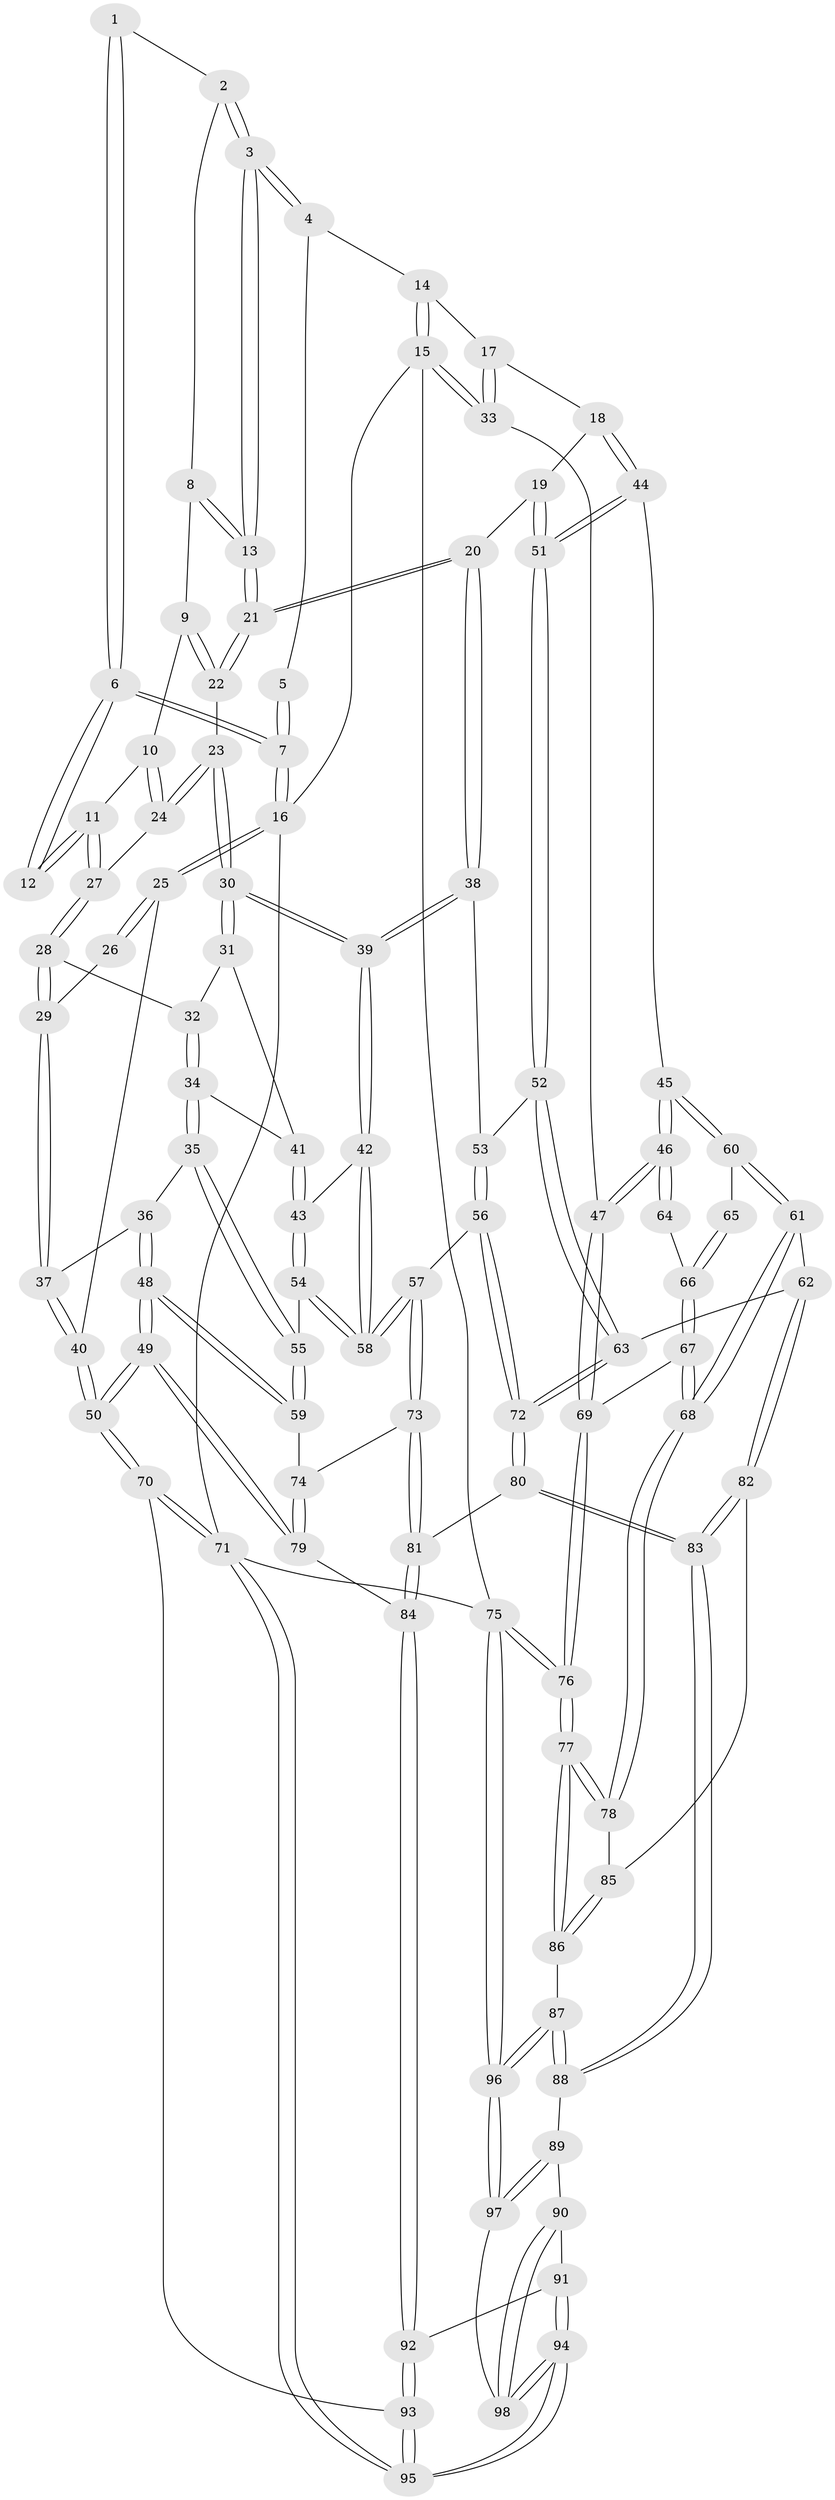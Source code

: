 // coarse degree distribution, {4: 0.46551724137931033, 5: 0.3620689655172414, 2: 0.017241379310344827, 6: 0.06896551724137931, 3: 0.08620689655172414}
// Generated by graph-tools (version 1.1) at 2025/52/02/27/25 19:52:43]
// undirected, 98 vertices, 242 edges
graph export_dot {
graph [start="1"]
  node [color=gray90,style=filled];
  1 [pos="+0.2294182049258172+0.03167347953956757"];
  2 [pos="+0.24817565034224245+0.04828570868350511"];
  3 [pos="+0.47829788972714943+0.052231218824043364"];
  4 [pos="+0.6187668927895362+0"];
  5 [pos="+0.22313887316410363+0"];
  6 [pos="+0.14538380346648222+0.09733371007180198"];
  7 [pos="+0+0"];
  8 [pos="+0.26169261594321075+0.08671584523651464"];
  9 [pos="+0.2731081728658844+0.1303551277000257"];
  10 [pos="+0.1926348508343088+0.14303227938171198"];
  11 [pos="+0.15184389022043768+0.12681076784734985"];
  12 [pos="+0.14308073632391832+0.11108681805188472"];
  13 [pos="+0.4665975257443167+0.09038156552951948"];
  14 [pos="+0.6692956904973303+0"];
  15 [pos="+1+0"];
  16 [pos="+0+0"];
  17 [pos="+0.7481024420033353+0.10079908926291738"];
  18 [pos="+0.7578971381475246+0.1903260937849186"];
  19 [pos="+0.538144603418685+0.2530127737294443"];
  20 [pos="+0.4535797233411809+0.2051323569036147"];
  21 [pos="+0.453267637074456+0.1380455899428945"];
  22 [pos="+0.2743635930459554+0.1317742489834783"];
  23 [pos="+0.2590753580627626+0.22078549786063675"];
  24 [pos="+0.23076168897114932+0.20097097785426124"];
  25 [pos="+0+0.156993791691972"];
  26 [pos="+0.10646810052399656+0.12571781084910977"];
  27 [pos="+0.14847341500035388+0.1973212757104279"];
  28 [pos="+0.1411578116937264+0.216827892491058"];
  29 [pos="+0.06264479574052564+0.24713929912355212"];
  30 [pos="+0.27190496065707775+0.25739123074184495"];
  31 [pos="+0.2215378235564053+0.2690054242271953"];
  32 [pos="+0.1527222727641704+0.22846741391039066"];
  33 [pos="+1+0.14926645270938307"];
  34 [pos="+0.1437609022092919+0.3240702956790783"];
  35 [pos="+0.1321091053365804+0.3328491546962938"];
  36 [pos="+0.046833030480025656+0.2605587646706632"];
  37 [pos="+0.045244469345474075+0.2583898004100786"];
  38 [pos="+0.40081331652007135+0.26464005470015767"];
  39 [pos="+0.35177734811315264+0.30125802552675274"];
  40 [pos="+0+0.18120205317922145"];
  41 [pos="+0.1881599544503743+0.3027742865714657"];
  42 [pos="+0.342795200539188+0.3442876643349246"];
  43 [pos="+0.23077422983100757+0.37928223191872074"];
  44 [pos="+0.7867959206798807+0.24367604849676325"];
  45 [pos="+0.7962100830603336+0.2508582315616396"];
  46 [pos="+1+0.2930466337652642"];
  47 [pos="+1+0.29476996434645797"];
  48 [pos="+0.05234615890954458+0.5241064689623011"];
  49 [pos="+0+0.6691451183831957"];
  50 [pos="+0+0.6765952483132146"];
  51 [pos="+0.604263483233947+0.39862992627021554"];
  52 [pos="+0.6025743410125664+0.4077715266083311"];
  53 [pos="+0.480951114825859+0.36420584092692215"];
  54 [pos="+0.1659859194032404+0.4233474624936129"];
  55 [pos="+0.13544273897886444+0.43160759925551645"];
  56 [pos="+0.4260956206388226+0.5217489327815907"];
  57 [pos="+0.3845186742378212+0.5224013656336914"];
  58 [pos="+0.37552464997764073+0.5007551112422416"];
  59 [pos="+0.07005721255375788+0.5140886851877143"];
  60 [pos="+0.7947461699361319+0.34424827396735735"];
  61 [pos="+0.7319710764428043+0.5550753598375123"];
  62 [pos="+0.6123707857958544+0.5247599196910852"];
  63 [pos="+0.6037095220988775+0.5219581297586826"];
  64 [pos="+0.8804455513451833+0.4041461876915633"];
  65 [pos="+0.8389959745147858+0.39187768708780574"];
  66 [pos="+0.8620373988960366+0.4455750373116476"];
  67 [pos="+0.8634276568855006+0.4786636884333048"];
  68 [pos="+0.7514305791802032+0.5689615495561228"];
  69 [pos="+1+0.41897233510613957"];
  70 [pos="+0+0.7431181740140503"];
  71 [pos="+0+1"];
  72 [pos="+0.5760818816814317+0.5337519805302956"];
  73 [pos="+0.3610471247184126+0.5521238293811223"];
  74 [pos="+0.323991176176416+0.5539350473777259"];
  75 [pos="+1+1"];
  76 [pos="+1+0.8242400037225872"];
  77 [pos="+1+0.7880841354552073"];
  78 [pos="+0.7651262701076541+0.5899789590432215"];
  79 [pos="+0.08981078198946721+0.7095124602118003"];
  80 [pos="+0.5218644103678647+0.7616588772048835"];
  81 [pos="+0.3540372943096264+0.6268536370427561"];
  82 [pos="+0.6332638261260463+0.7401655163862879"];
  83 [pos="+0.5242372865407317+0.7780472397736217"];
  84 [pos="+0.2801384105443777+0.7728954932857901"];
  85 [pos="+0.6884505241800198+0.735523978445041"];
  86 [pos="+0.7263881708405073+0.8627056299936596"];
  87 [pos="+0.6984984145025785+0.887025495373976"];
  88 [pos="+0.5120662722162403+0.8299565740081142"];
  89 [pos="+0.5060926077977482+0.8350844307482403"];
  90 [pos="+0.3788723610526945+0.8524917989995281"];
  91 [pos="+0.3582017467592024+0.8471477782391789"];
  92 [pos="+0.3057583261183929+0.822289862392887"];
  93 [pos="+0.20708389761900864+0.9409574638456232"];
  94 [pos="+0.25603074056951414+1"];
  95 [pos="+0.20966021282932634+1"];
  96 [pos="+0.685952738946398+1"];
  97 [pos="+0.5500712163272599+1"];
  98 [pos="+0.4248983645794741+1"];
  1 -- 2;
  1 -- 6;
  1 -- 6;
  2 -- 3;
  2 -- 3;
  2 -- 8;
  3 -- 4;
  3 -- 4;
  3 -- 13;
  3 -- 13;
  4 -- 5;
  4 -- 14;
  5 -- 7;
  5 -- 7;
  6 -- 7;
  6 -- 7;
  6 -- 12;
  6 -- 12;
  7 -- 16;
  7 -- 16;
  8 -- 9;
  8 -- 13;
  8 -- 13;
  9 -- 10;
  9 -- 22;
  9 -- 22;
  10 -- 11;
  10 -- 24;
  10 -- 24;
  11 -- 12;
  11 -- 12;
  11 -- 27;
  11 -- 27;
  13 -- 21;
  13 -- 21;
  14 -- 15;
  14 -- 15;
  14 -- 17;
  15 -- 16;
  15 -- 33;
  15 -- 33;
  15 -- 75;
  16 -- 25;
  16 -- 25;
  16 -- 71;
  17 -- 18;
  17 -- 33;
  17 -- 33;
  18 -- 19;
  18 -- 44;
  18 -- 44;
  19 -- 20;
  19 -- 51;
  19 -- 51;
  20 -- 21;
  20 -- 21;
  20 -- 38;
  20 -- 38;
  21 -- 22;
  21 -- 22;
  22 -- 23;
  23 -- 24;
  23 -- 24;
  23 -- 30;
  23 -- 30;
  24 -- 27;
  25 -- 26;
  25 -- 26;
  25 -- 40;
  26 -- 29;
  27 -- 28;
  27 -- 28;
  28 -- 29;
  28 -- 29;
  28 -- 32;
  29 -- 37;
  29 -- 37;
  30 -- 31;
  30 -- 31;
  30 -- 39;
  30 -- 39;
  31 -- 32;
  31 -- 41;
  32 -- 34;
  32 -- 34;
  33 -- 47;
  34 -- 35;
  34 -- 35;
  34 -- 41;
  35 -- 36;
  35 -- 55;
  35 -- 55;
  36 -- 37;
  36 -- 48;
  36 -- 48;
  37 -- 40;
  37 -- 40;
  38 -- 39;
  38 -- 39;
  38 -- 53;
  39 -- 42;
  39 -- 42;
  40 -- 50;
  40 -- 50;
  41 -- 43;
  41 -- 43;
  42 -- 43;
  42 -- 58;
  42 -- 58;
  43 -- 54;
  43 -- 54;
  44 -- 45;
  44 -- 51;
  44 -- 51;
  45 -- 46;
  45 -- 46;
  45 -- 60;
  45 -- 60;
  46 -- 47;
  46 -- 47;
  46 -- 64;
  46 -- 64;
  47 -- 69;
  47 -- 69;
  48 -- 49;
  48 -- 49;
  48 -- 59;
  48 -- 59;
  49 -- 50;
  49 -- 50;
  49 -- 79;
  49 -- 79;
  50 -- 70;
  50 -- 70;
  51 -- 52;
  51 -- 52;
  52 -- 53;
  52 -- 63;
  52 -- 63;
  53 -- 56;
  53 -- 56;
  54 -- 55;
  54 -- 58;
  54 -- 58;
  55 -- 59;
  55 -- 59;
  56 -- 57;
  56 -- 72;
  56 -- 72;
  57 -- 58;
  57 -- 58;
  57 -- 73;
  57 -- 73;
  59 -- 74;
  60 -- 61;
  60 -- 61;
  60 -- 65;
  61 -- 62;
  61 -- 68;
  61 -- 68;
  62 -- 63;
  62 -- 82;
  62 -- 82;
  63 -- 72;
  63 -- 72;
  64 -- 66;
  65 -- 66;
  65 -- 66;
  66 -- 67;
  66 -- 67;
  67 -- 68;
  67 -- 68;
  67 -- 69;
  68 -- 78;
  68 -- 78;
  69 -- 76;
  69 -- 76;
  70 -- 71;
  70 -- 71;
  70 -- 93;
  71 -- 95;
  71 -- 95;
  71 -- 75;
  72 -- 80;
  72 -- 80;
  73 -- 74;
  73 -- 81;
  73 -- 81;
  74 -- 79;
  74 -- 79;
  75 -- 76;
  75 -- 76;
  75 -- 96;
  75 -- 96;
  76 -- 77;
  76 -- 77;
  77 -- 78;
  77 -- 78;
  77 -- 86;
  77 -- 86;
  78 -- 85;
  79 -- 84;
  80 -- 81;
  80 -- 83;
  80 -- 83;
  81 -- 84;
  81 -- 84;
  82 -- 83;
  82 -- 83;
  82 -- 85;
  83 -- 88;
  83 -- 88;
  84 -- 92;
  84 -- 92;
  85 -- 86;
  85 -- 86;
  86 -- 87;
  87 -- 88;
  87 -- 88;
  87 -- 96;
  87 -- 96;
  88 -- 89;
  89 -- 90;
  89 -- 97;
  89 -- 97;
  90 -- 91;
  90 -- 98;
  90 -- 98;
  91 -- 92;
  91 -- 94;
  91 -- 94;
  92 -- 93;
  92 -- 93;
  93 -- 95;
  93 -- 95;
  94 -- 95;
  94 -- 95;
  94 -- 98;
  94 -- 98;
  96 -- 97;
  96 -- 97;
  97 -- 98;
}
